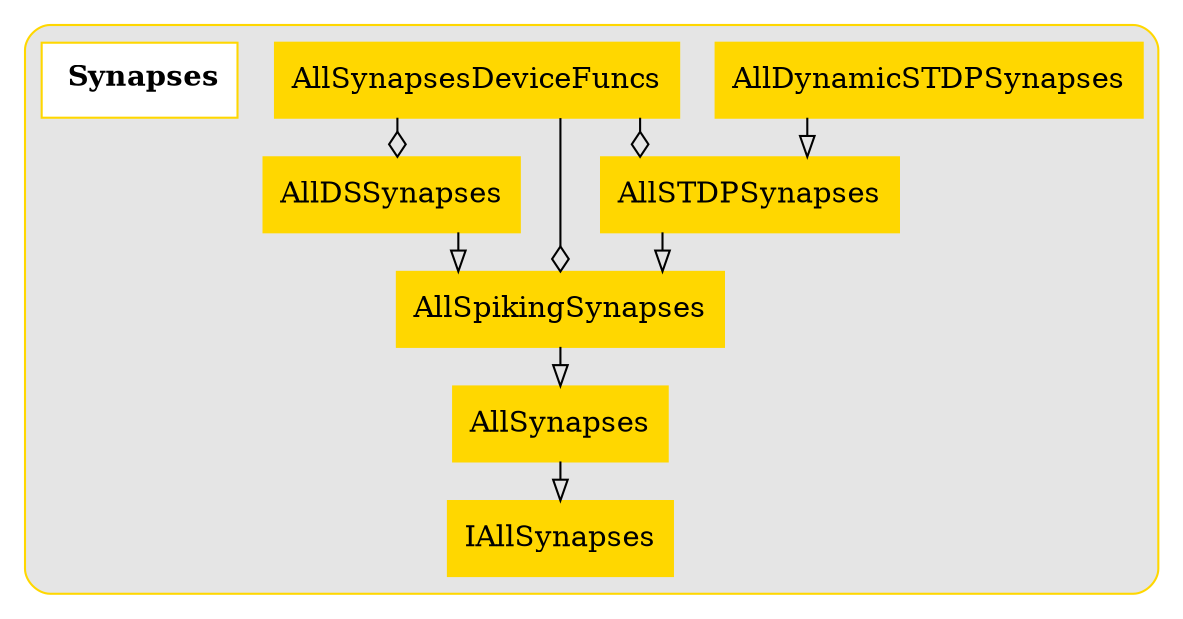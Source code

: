 digraph{
	 graph [splines=ortho]

	subgraph clusterSynapses {
		style = rounded
		bgcolor = grey90
		color = gold
		node [shape = record, color = gold];

		AllDSSynapses[label = AllDSSynapses, style = filled];
		AllDynamicSTDPSynapses[label = AllDynamicSTDPSynapses, style = filled];
		AllSTDPSynapses[label = AllSTDPSynapses, style = filled];
		AllSpikingSynapses[label = AllSpikingSynapses, style = filled];
		AllSynapses[label = AllSynapses, style = filled];
		AllSynapsesDeviceFuncs[label = AllSynapsesDeviceFuncs, style = filled];
		IAllSynapses[label = IAllSynapses, style = filled];
		Synapses[label =< <B> Synapses</B>>, style = bold, fillcolor = white, style = filled];


		//------LAYOUT FOR SUBGRAPH------


		rankdir = BT; // Rank Direction Bottom to Top
		nodesep = 1.3; // Node Separation
		ranksep = 1.3; // Rank Separation


		//INHERITANCE//


		AllDSSynapses -> AllSpikingSynapses [arrowhead=empty];

		AllDynamicSTDPSynapses -> AllSTDPSynapses [arrowhead=empty];

		AllSTDPSynapses -> AllSpikingSynapses [arrowhead=empty];

		AllSpikingSynapses -> AllSynapses [arrowhead=empty];

		AllSynapses -> IAllSynapses [arrowhead=empty];


		//COMPOSITION//


		AllSynapsesDeviceFuncs -> AllDSSynapses [arrowhead=ediamond];
		AllSynapsesDeviceFuncs -> AllSTDPSynapses [arrowhead=ediamond];
		AllSynapsesDeviceFuncs -> AllSpikingSynapses [arrowhead=ediamond];
	}//end subgraph Synapses
}//end digraph